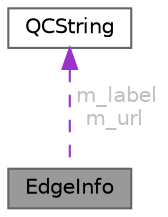 digraph "EdgeInfo"
{
 // INTERACTIVE_SVG=YES
 // LATEX_PDF_SIZE
  bgcolor="transparent";
  edge [fontname=Helvetica,fontsize=10,labelfontname=Helvetica,labelfontsize=10];
  node [fontname=Helvetica,fontsize=10,shape=box,height=0.2,width=0.4];
  Node1 [label="EdgeInfo",height=0.2,width=0.4,color="gray40", fillcolor="grey60", style="filled", fontcolor="black",tooltip="Attributes of an edge of a dot graph."];
  Node2 -> Node1 [dir="back",color="darkorchid3",style="dashed",label=" m_label\nm_url",fontcolor="grey" ];
  Node2 [label="QCString",height=0.2,width=0.4,color="gray40", fillcolor="white", style="filled",URL="$d9/d45/class_q_c_string.html",tooltip="This is an alternative implementation of QCString."];
}
